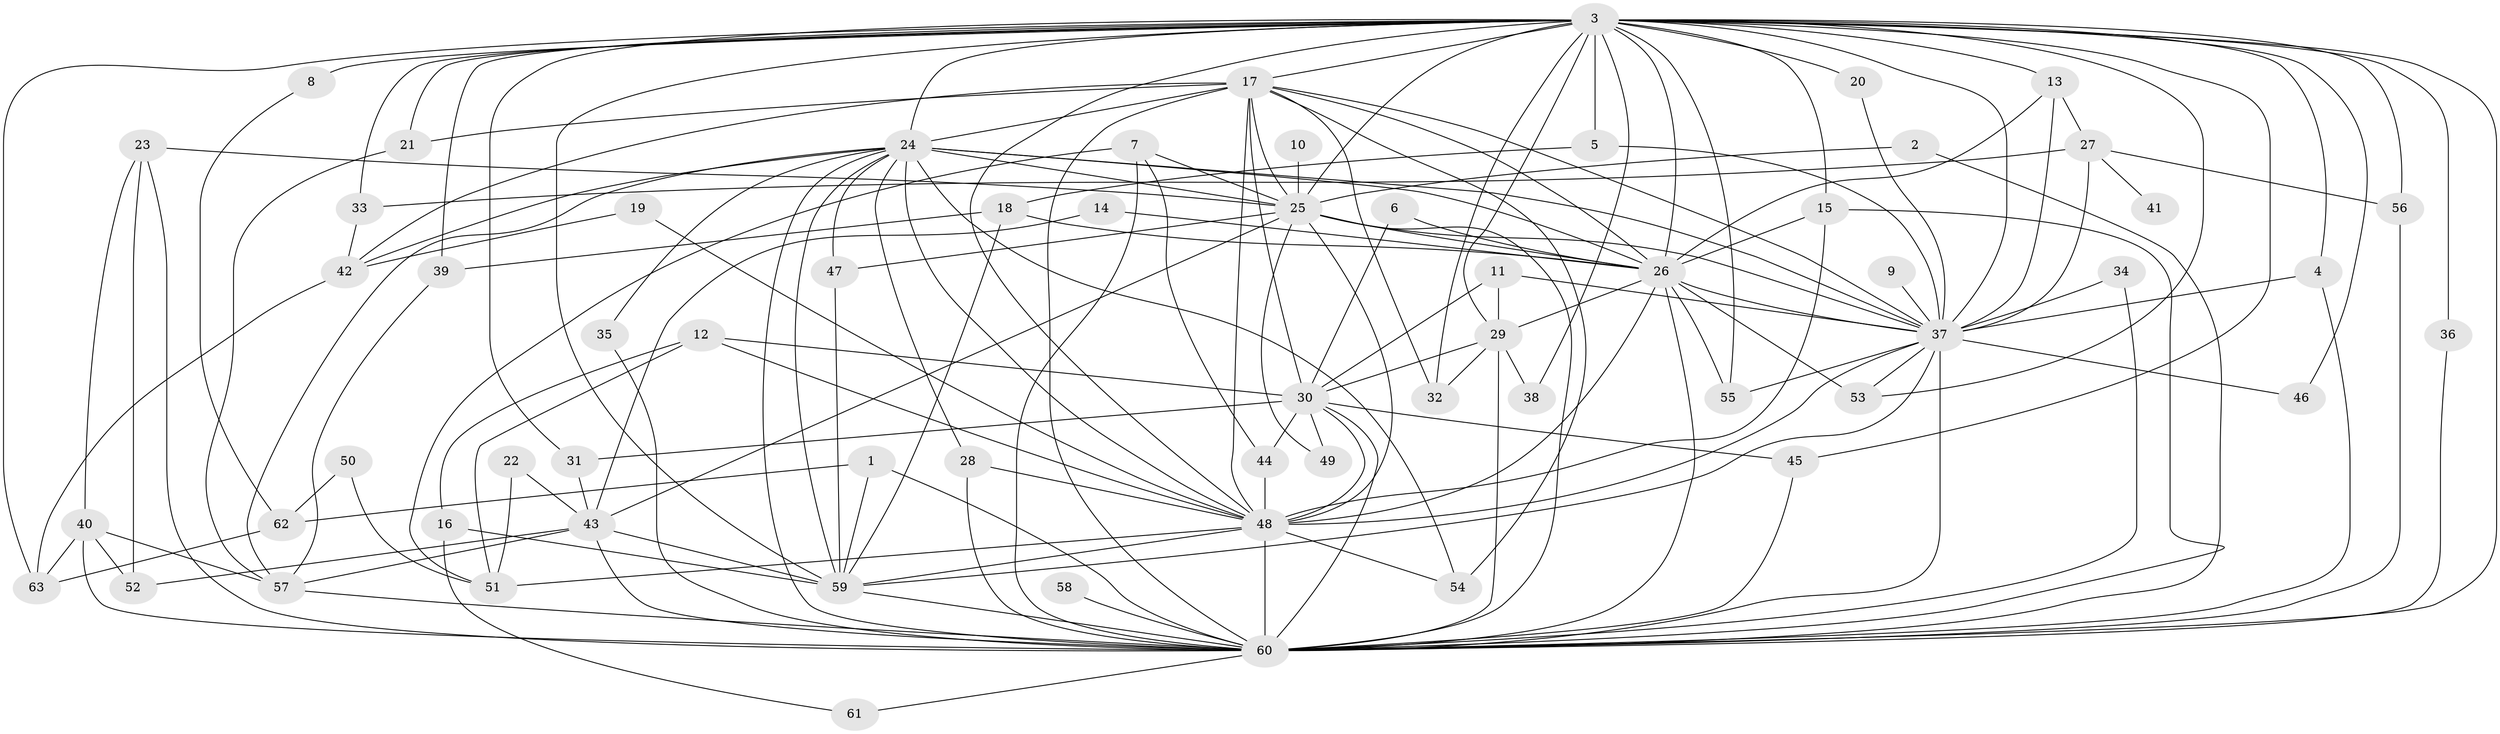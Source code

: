 // original degree distribution, {26: 0.007936507936507936, 18: 0.007936507936507936, 24: 0.007936507936507936, 16: 0.007936507936507936, 21: 0.007936507936507936, 23: 0.007936507936507936, 20: 0.023809523809523808, 36: 0.007936507936507936, 5: 0.03968253968253968, 13: 0.007936507936507936, 3: 0.18253968253968253, 9: 0.007936507936507936, 6: 0.023809523809523808, 8: 0.015873015873015872, 4: 0.07142857142857142, 2: 0.5714285714285714}
// Generated by graph-tools (version 1.1) at 2025/01/03/09/25 03:01:36]
// undirected, 63 vertices, 165 edges
graph export_dot {
graph [start="1"]
  node [color=gray90,style=filled];
  1;
  2;
  3;
  4;
  5;
  6;
  7;
  8;
  9;
  10;
  11;
  12;
  13;
  14;
  15;
  16;
  17;
  18;
  19;
  20;
  21;
  22;
  23;
  24;
  25;
  26;
  27;
  28;
  29;
  30;
  31;
  32;
  33;
  34;
  35;
  36;
  37;
  38;
  39;
  40;
  41;
  42;
  43;
  44;
  45;
  46;
  47;
  48;
  49;
  50;
  51;
  52;
  53;
  54;
  55;
  56;
  57;
  58;
  59;
  60;
  61;
  62;
  63;
  1 -- 59 [weight=1.0];
  1 -- 60 [weight=1.0];
  1 -- 62 [weight=1.0];
  2 -- 25 [weight=1.0];
  2 -- 60 [weight=1.0];
  3 -- 4 [weight=1.0];
  3 -- 5 [weight=1.0];
  3 -- 8 [weight=3.0];
  3 -- 13 [weight=2.0];
  3 -- 15 [weight=1.0];
  3 -- 17 [weight=3.0];
  3 -- 20 [weight=2.0];
  3 -- 21 [weight=1.0];
  3 -- 24 [weight=3.0];
  3 -- 25 [weight=3.0];
  3 -- 26 [weight=5.0];
  3 -- 29 [weight=2.0];
  3 -- 31 [weight=1.0];
  3 -- 32 [weight=1.0];
  3 -- 33 [weight=2.0];
  3 -- 36 [weight=1.0];
  3 -- 37 [weight=5.0];
  3 -- 38 [weight=1.0];
  3 -- 39 [weight=1.0];
  3 -- 45 [weight=1.0];
  3 -- 46 [weight=1.0];
  3 -- 48 [weight=3.0];
  3 -- 53 [weight=1.0];
  3 -- 55 [weight=1.0];
  3 -- 56 [weight=1.0];
  3 -- 59 [weight=1.0];
  3 -- 60 [weight=3.0];
  3 -- 63 [weight=2.0];
  4 -- 37 [weight=1.0];
  4 -- 60 [weight=1.0];
  5 -- 18 [weight=1.0];
  5 -- 37 [weight=1.0];
  6 -- 26 [weight=1.0];
  6 -- 30 [weight=1.0];
  7 -- 25 [weight=1.0];
  7 -- 44 [weight=1.0];
  7 -- 51 [weight=1.0];
  7 -- 60 [weight=2.0];
  8 -- 62 [weight=1.0];
  9 -- 37 [weight=1.0];
  10 -- 25 [weight=1.0];
  11 -- 29 [weight=1.0];
  11 -- 30 [weight=1.0];
  11 -- 37 [weight=1.0];
  12 -- 16 [weight=1.0];
  12 -- 30 [weight=1.0];
  12 -- 48 [weight=1.0];
  12 -- 51 [weight=1.0];
  13 -- 26 [weight=1.0];
  13 -- 27 [weight=1.0];
  13 -- 37 [weight=1.0];
  14 -- 26 [weight=1.0];
  14 -- 43 [weight=1.0];
  15 -- 26 [weight=1.0];
  15 -- 48 [weight=1.0];
  15 -- 60 [weight=1.0];
  16 -- 59 [weight=1.0];
  16 -- 61 [weight=1.0];
  17 -- 21 [weight=1.0];
  17 -- 24 [weight=1.0];
  17 -- 25 [weight=1.0];
  17 -- 26 [weight=1.0];
  17 -- 30 [weight=1.0];
  17 -- 32 [weight=1.0];
  17 -- 37 [weight=1.0];
  17 -- 42 [weight=1.0];
  17 -- 48 [weight=1.0];
  17 -- 54 [weight=1.0];
  17 -- 60 [weight=2.0];
  18 -- 26 [weight=1.0];
  18 -- 39 [weight=1.0];
  18 -- 59 [weight=1.0];
  19 -- 42 [weight=1.0];
  19 -- 48 [weight=1.0];
  20 -- 37 [weight=1.0];
  21 -- 57 [weight=1.0];
  22 -- 43 [weight=1.0];
  22 -- 51 [weight=1.0];
  23 -- 25 [weight=1.0];
  23 -- 40 [weight=1.0];
  23 -- 52 [weight=1.0];
  23 -- 60 [weight=1.0];
  24 -- 25 [weight=1.0];
  24 -- 26 [weight=3.0];
  24 -- 28 [weight=1.0];
  24 -- 35 [weight=1.0];
  24 -- 37 [weight=1.0];
  24 -- 42 [weight=1.0];
  24 -- 47 [weight=1.0];
  24 -- 48 [weight=1.0];
  24 -- 54 [weight=1.0];
  24 -- 57 [weight=1.0];
  24 -- 59 [weight=1.0];
  24 -- 60 [weight=1.0];
  25 -- 26 [weight=1.0];
  25 -- 37 [weight=1.0];
  25 -- 43 [weight=1.0];
  25 -- 47 [weight=2.0];
  25 -- 48 [weight=2.0];
  25 -- 49 [weight=1.0];
  25 -- 60 [weight=2.0];
  26 -- 29 [weight=1.0];
  26 -- 37 [weight=2.0];
  26 -- 48 [weight=2.0];
  26 -- 53 [weight=1.0];
  26 -- 55 [weight=2.0];
  26 -- 60 [weight=1.0];
  27 -- 33 [weight=1.0];
  27 -- 37 [weight=1.0];
  27 -- 41 [weight=1.0];
  27 -- 56 [weight=1.0];
  28 -- 48 [weight=1.0];
  28 -- 60 [weight=1.0];
  29 -- 30 [weight=1.0];
  29 -- 32 [weight=1.0];
  29 -- 38 [weight=1.0];
  29 -- 60 [weight=1.0];
  30 -- 31 [weight=1.0];
  30 -- 44 [weight=1.0];
  30 -- 45 [weight=2.0];
  30 -- 48 [weight=1.0];
  30 -- 49 [weight=1.0];
  30 -- 60 [weight=1.0];
  31 -- 43 [weight=1.0];
  33 -- 42 [weight=1.0];
  34 -- 37 [weight=1.0];
  34 -- 60 [weight=1.0];
  35 -- 60 [weight=1.0];
  36 -- 60 [weight=1.0];
  37 -- 46 [weight=2.0];
  37 -- 48 [weight=2.0];
  37 -- 53 [weight=1.0];
  37 -- 55 [weight=1.0];
  37 -- 59 [weight=1.0];
  37 -- 60 [weight=1.0];
  39 -- 57 [weight=1.0];
  40 -- 52 [weight=1.0];
  40 -- 57 [weight=1.0];
  40 -- 60 [weight=1.0];
  40 -- 63 [weight=1.0];
  42 -- 63 [weight=1.0];
  43 -- 52 [weight=1.0];
  43 -- 57 [weight=1.0];
  43 -- 59 [weight=1.0];
  43 -- 60 [weight=1.0];
  44 -- 48 [weight=1.0];
  45 -- 60 [weight=1.0];
  47 -- 59 [weight=1.0];
  48 -- 51 [weight=1.0];
  48 -- 54 [weight=1.0];
  48 -- 59 [weight=1.0];
  48 -- 60 [weight=3.0];
  50 -- 51 [weight=1.0];
  50 -- 62 [weight=1.0];
  56 -- 60 [weight=1.0];
  57 -- 60 [weight=1.0];
  58 -- 60 [weight=1.0];
  59 -- 60 [weight=1.0];
  60 -- 61 [weight=1.0];
  62 -- 63 [weight=1.0];
}
